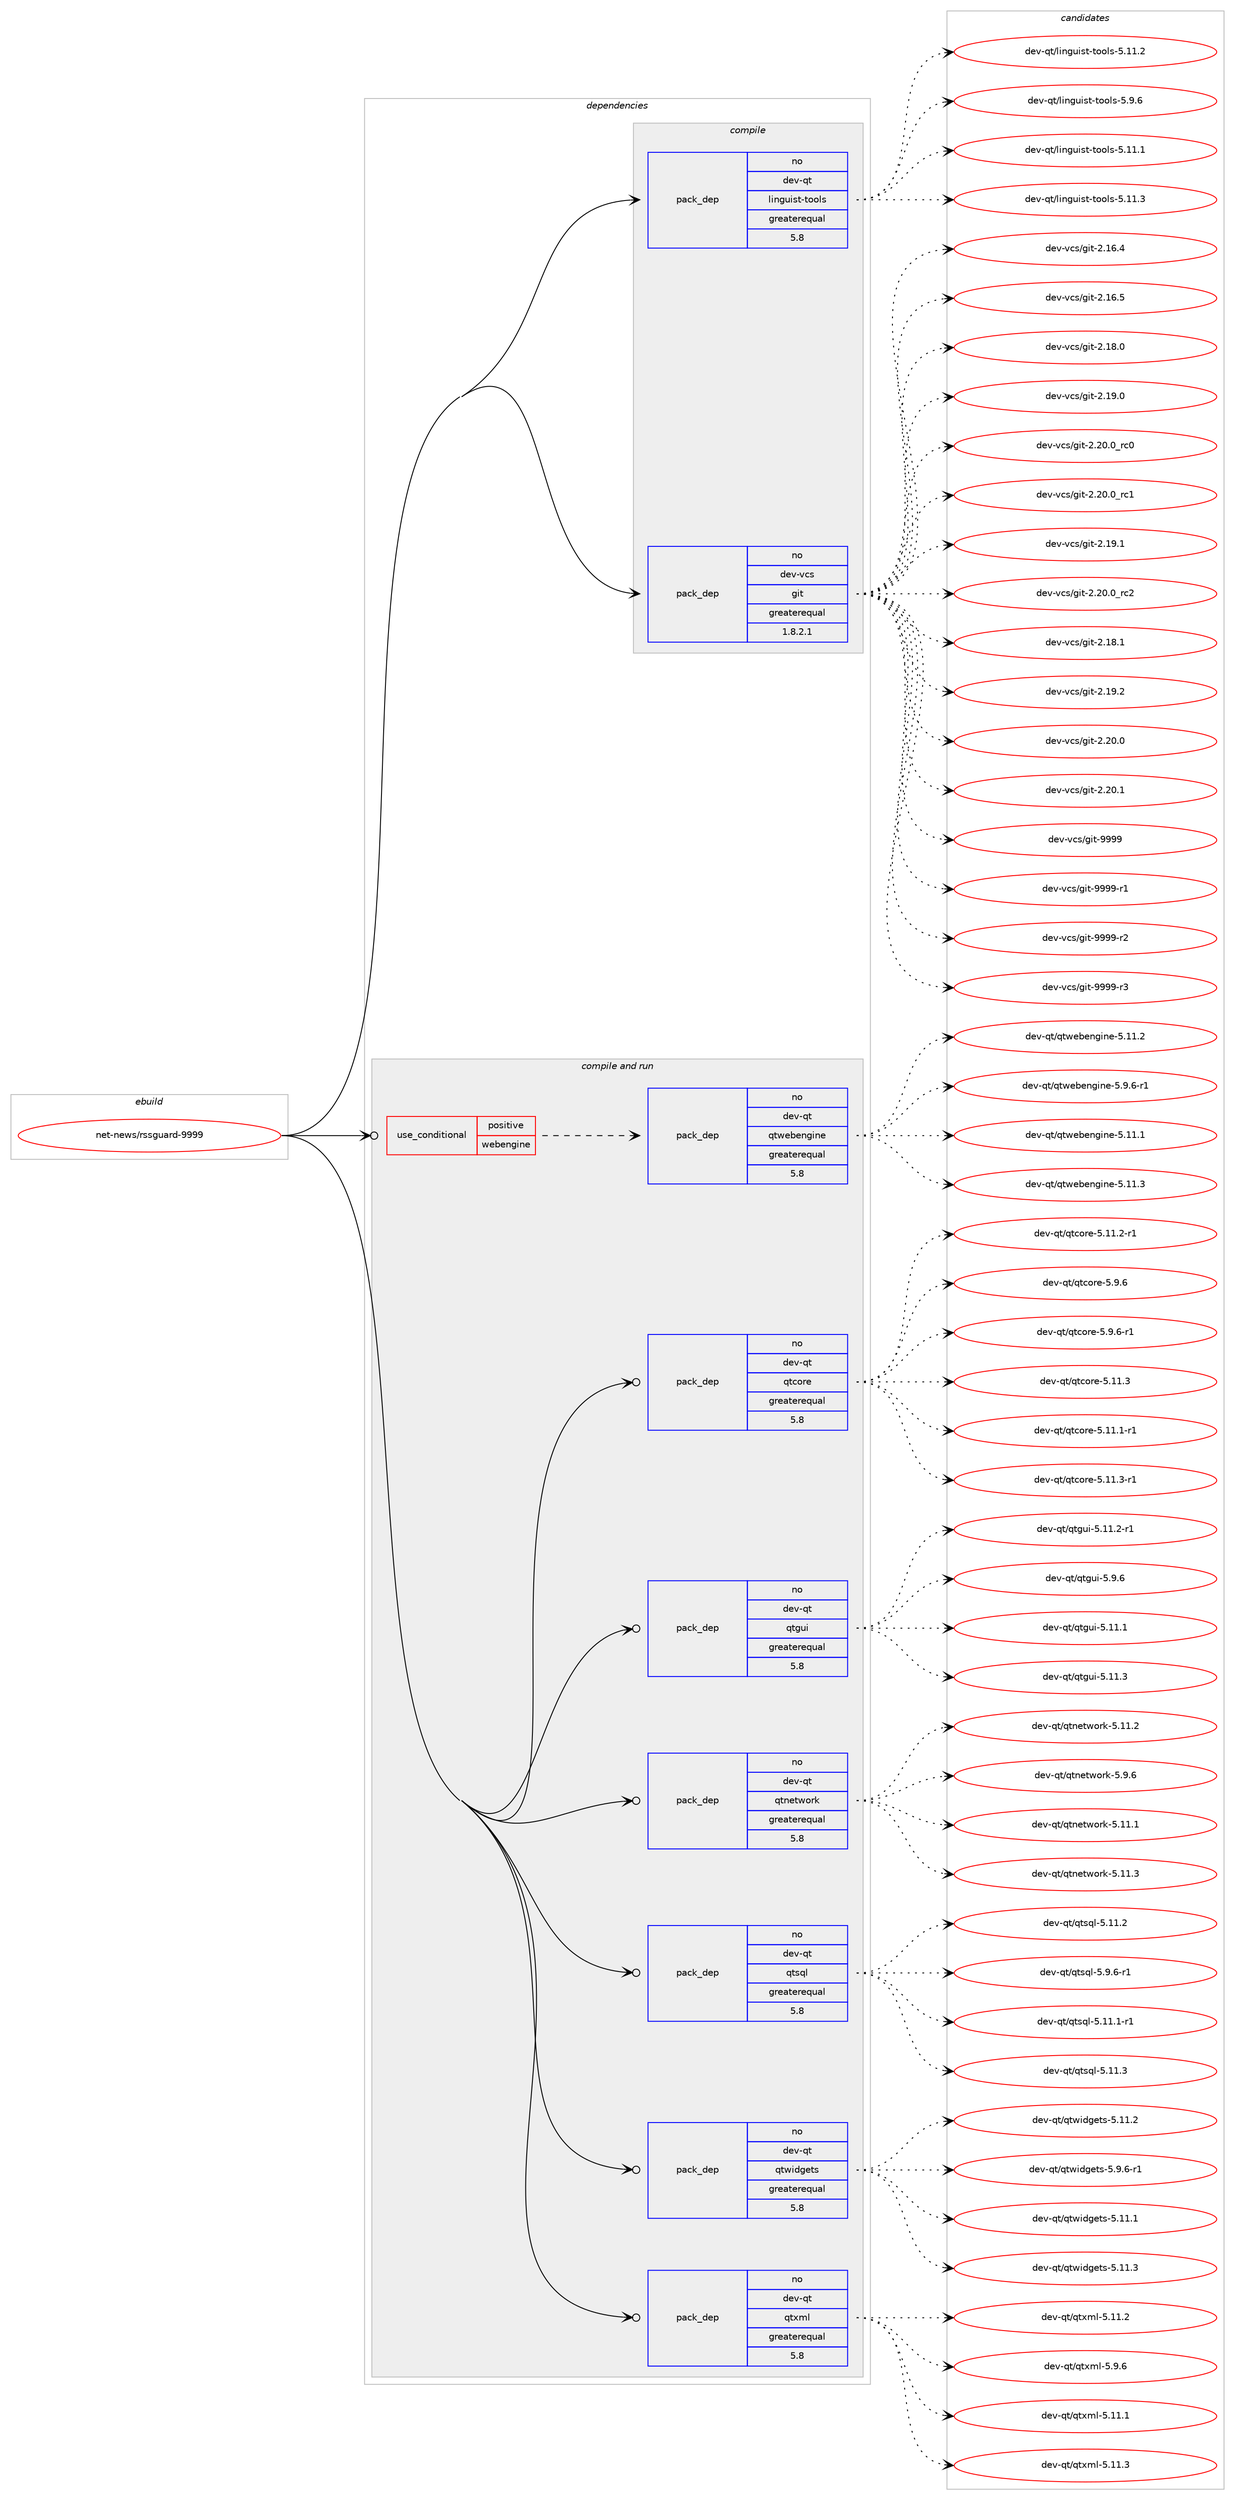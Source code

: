 digraph prolog {

# *************
# Graph options
# *************

newrank=true;
concentrate=true;
compound=true;
graph [rankdir=LR,fontname=Helvetica,fontsize=10,ranksep=1.5];#, ranksep=2.5, nodesep=0.2];
edge  [arrowhead=vee];
node  [fontname=Helvetica,fontsize=10];

# **********
# The ebuild
# **********

subgraph cluster_leftcol {
color=gray;
rank=same;
label=<<i>ebuild</i>>;
id [label="net-news/rssguard-9999", color=red, width=4, href="../net-news/rssguard-9999.svg"];
}

# ****************
# The dependencies
# ****************

subgraph cluster_midcol {
color=gray;
label=<<i>dependencies</i>>;
subgraph cluster_compile {
fillcolor="#eeeeee";
style=filled;
label=<<i>compile</i>>;
subgraph pack4362 {
dependency5647 [label=<<TABLE BORDER="0" CELLBORDER="1" CELLSPACING="0" CELLPADDING="4" WIDTH="220"><TR><TD ROWSPAN="6" CELLPADDING="30">pack_dep</TD></TR><TR><TD WIDTH="110">no</TD></TR><TR><TD>dev-qt</TD></TR><TR><TD>linguist-tools</TD></TR><TR><TD>greaterequal</TD></TR><TR><TD>5.8</TD></TR></TABLE>>, shape=none, color=blue];
}
id:e -> dependency5647:w [weight=20,style="solid",arrowhead="vee"];
subgraph pack4363 {
dependency5648 [label=<<TABLE BORDER="0" CELLBORDER="1" CELLSPACING="0" CELLPADDING="4" WIDTH="220"><TR><TD ROWSPAN="6" CELLPADDING="30">pack_dep</TD></TR><TR><TD WIDTH="110">no</TD></TR><TR><TD>dev-vcs</TD></TR><TR><TD>git</TD></TR><TR><TD>greaterequal</TD></TR><TR><TD>1.8.2.1</TD></TR></TABLE>>, shape=none, color=blue];
}
id:e -> dependency5648:w [weight=20,style="solid",arrowhead="vee"];
}
subgraph cluster_compileandrun {
fillcolor="#eeeeee";
style=filled;
label=<<i>compile and run</i>>;
subgraph cond1137 {
dependency5649 [label=<<TABLE BORDER="0" CELLBORDER="1" CELLSPACING="0" CELLPADDING="4"><TR><TD ROWSPAN="3" CELLPADDING="10">use_conditional</TD></TR><TR><TD>positive</TD></TR><TR><TD>webengine</TD></TR></TABLE>>, shape=none, color=red];
subgraph pack4364 {
dependency5650 [label=<<TABLE BORDER="0" CELLBORDER="1" CELLSPACING="0" CELLPADDING="4" WIDTH="220"><TR><TD ROWSPAN="6" CELLPADDING="30">pack_dep</TD></TR><TR><TD WIDTH="110">no</TD></TR><TR><TD>dev-qt</TD></TR><TR><TD>qtwebengine</TD></TR><TR><TD>greaterequal</TD></TR><TR><TD>5.8</TD></TR></TABLE>>, shape=none, color=blue];
}
dependency5649:e -> dependency5650:w [weight=20,style="dashed",arrowhead="vee"];
}
id:e -> dependency5649:w [weight=20,style="solid",arrowhead="odotvee"];
subgraph pack4365 {
dependency5651 [label=<<TABLE BORDER="0" CELLBORDER="1" CELLSPACING="0" CELLPADDING="4" WIDTH="220"><TR><TD ROWSPAN="6" CELLPADDING="30">pack_dep</TD></TR><TR><TD WIDTH="110">no</TD></TR><TR><TD>dev-qt</TD></TR><TR><TD>qtcore</TD></TR><TR><TD>greaterequal</TD></TR><TR><TD>5.8</TD></TR></TABLE>>, shape=none, color=blue];
}
id:e -> dependency5651:w [weight=20,style="solid",arrowhead="odotvee"];
subgraph pack4366 {
dependency5652 [label=<<TABLE BORDER="0" CELLBORDER="1" CELLSPACING="0" CELLPADDING="4" WIDTH="220"><TR><TD ROWSPAN="6" CELLPADDING="30">pack_dep</TD></TR><TR><TD WIDTH="110">no</TD></TR><TR><TD>dev-qt</TD></TR><TR><TD>qtgui</TD></TR><TR><TD>greaterequal</TD></TR><TR><TD>5.8</TD></TR></TABLE>>, shape=none, color=blue];
}
id:e -> dependency5652:w [weight=20,style="solid",arrowhead="odotvee"];
subgraph pack4367 {
dependency5653 [label=<<TABLE BORDER="0" CELLBORDER="1" CELLSPACING="0" CELLPADDING="4" WIDTH="220"><TR><TD ROWSPAN="6" CELLPADDING="30">pack_dep</TD></TR><TR><TD WIDTH="110">no</TD></TR><TR><TD>dev-qt</TD></TR><TR><TD>qtnetwork</TD></TR><TR><TD>greaterequal</TD></TR><TR><TD>5.8</TD></TR></TABLE>>, shape=none, color=blue];
}
id:e -> dependency5653:w [weight=20,style="solid",arrowhead="odotvee"];
subgraph pack4368 {
dependency5654 [label=<<TABLE BORDER="0" CELLBORDER="1" CELLSPACING="0" CELLPADDING="4" WIDTH="220"><TR><TD ROWSPAN="6" CELLPADDING="30">pack_dep</TD></TR><TR><TD WIDTH="110">no</TD></TR><TR><TD>dev-qt</TD></TR><TR><TD>qtsql</TD></TR><TR><TD>greaterequal</TD></TR><TR><TD>5.8</TD></TR></TABLE>>, shape=none, color=blue];
}
id:e -> dependency5654:w [weight=20,style="solid",arrowhead="odotvee"];
subgraph pack4369 {
dependency5655 [label=<<TABLE BORDER="0" CELLBORDER="1" CELLSPACING="0" CELLPADDING="4" WIDTH="220"><TR><TD ROWSPAN="6" CELLPADDING="30">pack_dep</TD></TR><TR><TD WIDTH="110">no</TD></TR><TR><TD>dev-qt</TD></TR><TR><TD>qtwidgets</TD></TR><TR><TD>greaterequal</TD></TR><TR><TD>5.8</TD></TR></TABLE>>, shape=none, color=blue];
}
id:e -> dependency5655:w [weight=20,style="solid",arrowhead="odotvee"];
subgraph pack4370 {
dependency5656 [label=<<TABLE BORDER="0" CELLBORDER="1" CELLSPACING="0" CELLPADDING="4" WIDTH="220"><TR><TD ROWSPAN="6" CELLPADDING="30">pack_dep</TD></TR><TR><TD WIDTH="110">no</TD></TR><TR><TD>dev-qt</TD></TR><TR><TD>qtxml</TD></TR><TR><TD>greaterequal</TD></TR><TR><TD>5.8</TD></TR></TABLE>>, shape=none, color=blue];
}
id:e -> dependency5656:w [weight=20,style="solid",arrowhead="odotvee"];
}
subgraph cluster_run {
fillcolor="#eeeeee";
style=filled;
label=<<i>run</i>>;
}
}

# **************
# The candidates
# **************

subgraph cluster_choices {
rank=same;
color=gray;
label=<<i>candidates</i>>;

subgraph choice4362 {
color=black;
nodesep=1;
choice10010111845113116471081051101031171051151164511611111110811545534649494650 [label="dev-qt/linguist-tools-5.11.2", color=red, width=4,href="../dev-qt/linguist-tools-5.11.2.svg"];
choice100101118451131164710810511010311710511511645116111111108115455346574654 [label="dev-qt/linguist-tools-5.9.6", color=red, width=4,href="../dev-qt/linguist-tools-5.9.6.svg"];
choice10010111845113116471081051101031171051151164511611111110811545534649494649 [label="dev-qt/linguist-tools-5.11.1", color=red, width=4,href="../dev-qt/linguist-tools-5.11.1.svg"];
choice10010111845113116471081051101031171051151164511611111110811545534649494651 [label="dev-qt/linguist-tools-5.11.3", color=red, width=4,href="../dev-qt/linguist-tools-5.11.3.svg"];
dependency5647:e -> choice10010111845113116471081051101031171051151164511611111110811545534649494650:w [style=dotted,weight="100"];
dependency5647:e -> choice100101118451131164710810511010311710511511645116111111108115455346574654:w [style=dotted,weight="100"];
dependency5647:e -> choice10010111845113116471081051101031171051151164511611111110811545534649494649:w [style=dotted,weight="100"];
dependency5647:e -> choice10010111845113116471081051101031171051151164511611111110811545534649494651:w [style=dotted,weight="100"];
}
subgraph choice4363 {
color=black;
nodesep=1;
choice10010111845118991154710310511645504649544652 [label="dev-vcs/git-2.16.4", color=red, width=4,href="../dev-vcs/git-2.16.4.svg"];
choice10010111845118991154710310511645504649544653 [label="dev-vcs/git-2.16.5", color=red, width=4,href="../dev-vcs/git-2.16.5.svg"];
choice10010111845118991154710310511645504649564648 [label="dev-vcs/git-2.18.0", color=red, width=4,href="../dev-vcs/git-2.18.0.svg"];
choice10010111845118991154710310511645504649574648 [label="dev-vcs/git-2.19.0", color=red, width=4,href="../dev-vcs/git-2.19.0.svg"];
choice10010111845118991154710310511645504650484648951149948 [label="dev-vcs/git-2.20.0_rc0", color=red, width=4,href="../dev-vcs/git-2.20.0_rc0.svg"];
choice10010111845118991154710310511645504650484648951149949 [label="dev-vcs/git-2.20.0_rc1", color=red, width=4,href="../dev-vcs/git-2.20.0_rc1.svg"];
choice10010111845118991154710310511645504649574649 [label="dev-vcs/git-2.19.1", color=red, width=4,href="../dev-vcs/git-2.19.1.svg"];
choice10010111845118991154710310511645504650484648951149950 [label="dev-vcs/git-2.20.0_rc2", color=red, width=4,href="../dev-vcs/git-2.20.0_rc2.svg"];
choice10010111845118991154710310511645504649564649 [label="dev-vcs/git-2.18.1", color=red, width=4,href="../dev-vcs/git-2.18.1.svg"];
choice10010111845118991154710310511645504649574650 [label="dev-vcs/git-2.19.2", color=red, width=4,href="../dev-vcs/git-2.19.2.svg"];
choice10010111845118991154710310511645504650484648 [label="dev-vcs/git-2.20.0", color=red, width=4,href="../dev-vcs/git-2.20.0.svg"];
choice10010111845118991154710310511645504650484649 [label="dev-vcs/git-2.20.1", color=red, width=4,href="../dev-vcs/git-2.20.1.svg"];
choice1001011184511899115471031051164557575757 [label="dev-vcs/git-9999", color=red, width=4,href="../dev-vcs/git-9999.svg"];
choice10010111845118991154710310511645575757574511449 [label="dev-vcs/git-9999-r1", color=red, width=4,href="../dev-vcs/git-9999-r1.svg"];
choice10010111845118991154710310511645575757574511450 [label="dev-vcs/git-9999-r2", color=red, width=4,href="../dev-vcs/git-9999-r2.svg"];
choice10010111845118991154710310511645575757574511451 [label="dev-vcs/git-9999-r3", color=red, width=4,href="../dev-vcs/git-9999-r3.svg"];
dependency5648:e -> choice10010111845118991154710310511645504649544652:w [style=dotted,weight="100"];
dependency5648:e -> choice10010111845118991154710310511645504649544653:w [style=dotted,weight="100"];
dependency5648:e -> choice10010111845118991154710310511645504649564648:w [style=dotted,weight="100"];
dependency5648:e -> choice10010111845118991154710310511645504649574648:w [style=dotted,weight="100"];
dependency5648:e -> choice10010111845118991154710310511645504650484648951149948:w [style=dotted,weight="100"];
dependency5648:e -> choice10010111845118991154710310511645504650484648951149949:w [style=dotted,weight="100"];
dependency5648:e -> choice10010111845118991154710310511645504649574649:w [style=dotted,weight="100"];
dependency5648:e -> choice10010111845118991154710310511645504650484648951149950:w [style=dotted,weight="100"];
dependency5648:e -> choice10010111845118991154710310511645504649564649:w [style=dotted,weight="100"];
dependency5648:e -> choice10010111845118991154710310511645504649574650:w [style=dotted,weight="100"];
dependency5648:e -> choice10010111845118991154710310511645504650484648:w [style=dotted,weight="100"];
dependency5648:e -> choice10010111845118991154710310511645504650484649:w [style=dotted,weight="100"];
dependency5648:e -> choice1001011184511899115471031051164557575757:w [style=dotted,weight="100"];
dependency5648:e -> choice10010111845118991154710310511645575757574511449:w [style=dotted,weight="100"];
dependency5648:e -> choice10010111845118991154710310511645575757574511450:w [style=dotted,weight="100"];
dependency5648:e -> choice10010111845118991154710310511645575757574511451:w [style=dotted,weight="100"];
}
subgraph choice4364 {
color=black;
nodesep=1;
choice10010111845113116471131161191019810111010310511010145534649494650 [label="dev-qt/qtwebengine-5.11.2", color=red, width=4,href="../dev-qt/qtwebengine-5.11.2.svg"];
choice1001011184511311647113116119101981011101031051101014553465746544511449 [label="dev-qt/qtwebengine-5.9.6-r1", color=red, width=4,href="../dev-qt/qtwebengine-5.9.6-r1.svg"];
choice10010111845113116471131161191019810111010310511010145534649494649 [label="dev-qt/qtwebengine-5.11.1", color=red, width=4,href="../dev-qt/qtwebengine-5.11.1.svg"];
choice10010111845113116471131161191019810111010310511010145534649494651 [label="dev-qt/qtwebengine-5.11.3", color=red, width=4,href="../dev-qt/qtwebengine-5.11.3.svg"];
dependency5650:e -> choice10010111845113116471131161191019810111010310511010145534649494650:w [style=dotted,weight="100"];
dependency5650:e -> choice1001011184511311647113116119101981011101031051101014553465746544511449:w [style=dotted,weight="100"];
dependency5650:e -> choice10010111845113116471131161191019810111010310511010145534649494649:w [style=dotted,weight="100"];
dependency5650:e -> choice10010111845113116471131161191019810111010310511010145534649494651:w [style=dotted,weight="100"];
}
subgraph choice4365 {
color=black;
nodesep=1;
choice100101118451131164711311699111114101455346494946504511449 [label="dev-qt/qtcore-5.11.2-r1", color=red, width=4,href="../dev-qt/qtcore-5.11.2-r1.svg"];
choice100101118451131164711311699111114101455346574654 [label="dev-qt/qtcore-5.9.6", color=red, width=4,href="../dev-qt/qtcore-5.9.6.svg"];
choice1001011184511311647113116991111141014553465746544511449 [label="dev-qt/qtcore-5.9.6-r1", color=red, width=4,href="../dev-qt/qtcore-5.9.6-r1.svg"];
choice10010111845113116471131169911111410145534649494651 [label="dev-qt/qtcore-5.11.3", color=red, width=4,href="../dev-qt/qtcore-5.11.3.svg"];
choice100101118451131164711311699111114101455346494946494511449 [label="dev-qt/qtcore-5.11.1-r1", color=red, width=4,href="../dev-qt/qtcore-5.11.1-r1.svg"];
choice100101118451131164711311699111114101455346494946514511449 [label="dev-qt/qtcore-5.11.3-r1", color=red, width=4,href="../dev-qt/qtcore-5.11.3-r1.svg"];
dependency5651:e -> choice100101118451131164711311699111114101455346494946504511449:w [style=dotted,weight="100"];
dependency5651:e -> choice100101118451131164711311699111114101455346574654:w [style=dotted,weight="100"];
dependency5651:e -> choice1001011184511311647113116991111141014553465746544511449:w [style=dotted,weight="100"];
dependency5651:e -> choice10010111845113116471131169911111410145534649494651:w [style=dotted,weight="100"];
dependency5651:e -> choice100101118451131164711311699111114101455346494946494511449:w [style=dotted,weight="100"];
dependency5651:e -> choice100101118451131164711311699111114101455346494946514511449:w [style=dotted,weight="100"];
}
subgraph choice4366 {
color=black;
nodesep=1;
choice1001011184511311647113116103117105455346494946504511449 [label="dev-qt/qtgui-5.11.2-r1", color=red, width=4,href="../dev-qt/qtgui-5.11.2-r1.svg"];
choice1001011184511311647113116103117105455346574654 [label="dev-qt/qtgui-5.9.6", color=red, width=4,href="../dev-qt/qtgui-5.9.6.svg"];
choice100101118451131164711311610311710545534649494649 [label="dev-qt/qtgui-5.11.1", color=red, width=4,href="../dev-qt/qtgui-5.11.1.svg"];
choice100101118451131164711311610311710545534649494651 [label="dev-qt/qtgui-5.11.3", color=red, width=4,href="../dev-qt/qtgui-5.11.3.svg"];
dependency5652:e -> choice1001011184511311647113116103117105455346494946504511449:w [style=dotted,weight="100"];
dependency5652:e -> choice1001011184511311647113116103117105455346574654:w [style=dotted,weight="100"];
dependency5652:e -> choice100101118451131164711311610311710545534649494649:w [style=dotted,weight="100"];
dependency5652:e -> choice100101118451131164711311610311710545534649494651:w [style=dotted,weight="100"];
}
subgraph choice4367 {
color=black;
nodesep=1;
choice100101118451131164711311611010111611911111410745534649494650 [label="dev-qt/qtnetwork-5.11.2", color=red, width=4,href="../dev-qt/qtnetwork-5.11.2.svg"];
choice1001011184511311647113116110101116119111114107455346574654 [label="dev-qt/qtnetwork-5.9.6", color=red, width=4,href="../dev-qt/qtnetwork-5.9.6.svg"];
choice100101118451131164711311611010111611911111410745534649494649 [label="dev-qt/qtnetwork-5.11.1", color=red, width=4,href="../dev-qt/qtnetwork-5.11.1.svg"];
choice100101118451131164711311611010111611911111410745534649494651 [label="dev-qt/qtnetwork-5.11.3", color=red, width=4,href="../dev-qt/qtnetwork-5.11.3.svg"];
dependency5653:e -> choice100101118451131164711311611010111611911111410745534649494650:w [style=dotted,weight="100"];
dependency5653:e -> choice1001011184511311647113116110101116119111114107455346574654:w [style=dotted,weight="100"];
dependency5653:e -> choice100101118451131164711311611010111611911111410745534649494649:w [style=dotted,weight="100"];
dependency5653:e -> choice100101118451131164711311611010111611911111410745534649494651:w [style=dotted,weight="100"];
}
subgraph choice4368 {
color=black;
nodesep=1;
choice100101118451131164711311611511310845534649494650 [label="dev-qt/qtsql-5.11.2", color=red, width=4,href="../dev-qt/qtsql-5.11.2.svg"];
choice10010111845113116471131161151131084553465746544511449 [label="dev-qt/qtsql-5.9.6-r1", color=red, width=4,href="../dev-qt/qtsql-5.9.6-r1.svg"];
choice1001011184511311647113116115113108455346494946494511449 [label="dev-qt/qtsql-5.11.1-r1", color=red, width=4,href="../dev-qt/qtsql-5.11.1-r1.svg"];
choice100101118451131164711311611511310845534649494651 [label="dev-qt/qtsql-5.11.3", color=red, width=4,href="../dev-qt/qtsql-5.11.3.svg"];
dependency5654:e -> choice100101118451131164711311611511310845534649494650:w [style=dotted,weight="100"];
dependency5654:e -> choice10010111845113116471131161151131084553465746544511449:w [style=dotted,weight="100"];
dependency5654:e -> choice1001011184511311647113116115113108455346494946494511449:w [style=dotted,weight="100"];
dependency5654:e -> choice100101118451131164711311611511310845534649494651:w [style=dotted,weight="100"];
}
subgraph choice4369 {
color=black;
nodesep=1;
choice100101118451131164711311611910510010310111611545534649494650 [label="dev-qt/qtwidgets-5.11.2", color=red, width=4,href="../dev-qt/qtwidgets-5.11.2.svg"];
choice10010111845113116471131161191051001031011161154553465746544511449 [label="dev-qt/qtwidgets-5.9.6-r1", color=red, width=4,href="../dev-qt/qtwidgets-5.9.6-r1.svg"];
choice100101118451131164711311611910510010310111611545534649494649 [label="dev-qt/qtwidgets-5.11.1", color=red, width=4,href="../dev-qt/qtwidgets-5.11.1.svg"];
choice100101118451131164711311611910510010310111611545534649494651 [label="dev-qt/qtwidgets-5.11.3", color=red, width=4,href="../dev-qt/qtwidgets-5.11.3.svg"];
dependency5655:e -> choice100101118451131164711311611910510010310111611545534649494650:w [style=dotted,weight="100"];
dependency5655:e -> choice10010111845113116471131161191051001031011161154553465746544511449:w [style=dotted,weight="100"];
dependency5655:e -> choice100101118451131164711311611910510010310111611545534649494649:w [style=dotted,weight="100"];
dependency5655:e -> choice100101118451131164711311611910510010310111611545534649494651:w [style=dotted,weight="100"];
}
subgraph choice4370 {
color=black;
nodesep=1;
choice100101118451131164711311612010910845534649494650 [label="dev-qt/qtxml-5.11.2", color=red, width=4,href="../dev-qt/qtxml-5.11.2.svg"];
choice1001011184511311647113116120109108455346574654 [label="dev-qt/qtxml-5.9.6", color=red, width=4,href="../dev-qt/qtxml-5.9.6.svg"];
choice100101118451131164711311612010910845534649494649 [label="dev-qt/qtxml-5.11.1", color=red, width=4,href="../dev-qt/qtxml-5.11.1.svg"];
choice100101118451131164711311612010910845534649494651 [label="dev-qt/qtxml-5.11.3", color=red, width=4,href="../dev-qt/qtxml-5.11.3.svg"];
dependency5656:e -> choice100101118451131164711311612010910845534649494650:w [style=dotted,weight="100"];
dependency5656:e -> choice1001011184511311647113116120109108455346574654:w [style=dotted,weight="100"];
dependency5656:e -> choice100101118451131164711311612010910845534649494649:w [style=dotted,weight="100"];
dependency5656:e -> choice100101118451131164711311612010910845534649494651:w [style=dotted,weight="100"];
}
}

}
